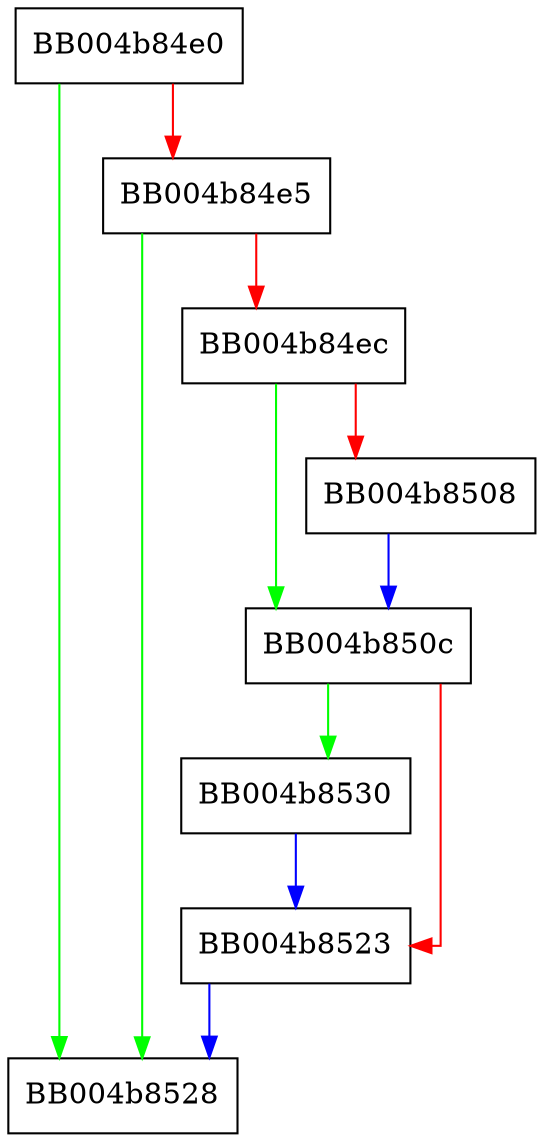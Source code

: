 digraph ossl_qrx_pkt_release {
  node [shape="box"];
  graph [splines=ortho];
  BB004b84e0 -> BB004b8528 [color="green"];
  BB004b84e0 -> BB004b84e5 [color="red"];
  BB004b84e5 -> BB004b8528 [color="green"];
  BB004b84e5 -> BB004b84ec [color="red"];
  BB004b84ec -> BB004b850c [color="green"];
  BB004b84ec -> BB004b8508 [color="red"];
  BB004b8508 -> BB004b850c [color="blue"];
  BB004b850c -> BB004b8530 [color="green"];
  BB004b850c -> BB004b8523 [color="red"];
  BB004b8523 -> BB004b8528 [color="blue"];
  BB004b8530 -> BB004b8523 [color="blue"];
}